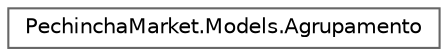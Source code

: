 digraph "Graphical Class Hierarchy"
{
 // LATEX_PDF_SIZE
  bgcolor="transparent";
  edge [fontname=Helvetica,fontsize=10,labelfontname=Helvetica,labelfontsize=10];
  node [fontname=Helvetica,fontsize=10,shape=box,height=0.2,width=0.4];
  rankdir="LR";
  Node0 [id="Node000000",label="PechinchaMarket.Models.Agrupamento",height=0.2,width=0.4,color="grey40", fillcolor="white", style="filled",URL="$class_pechincha_market_1_1_models_1_1_agrupamento.html",tooltip=" "];
}
